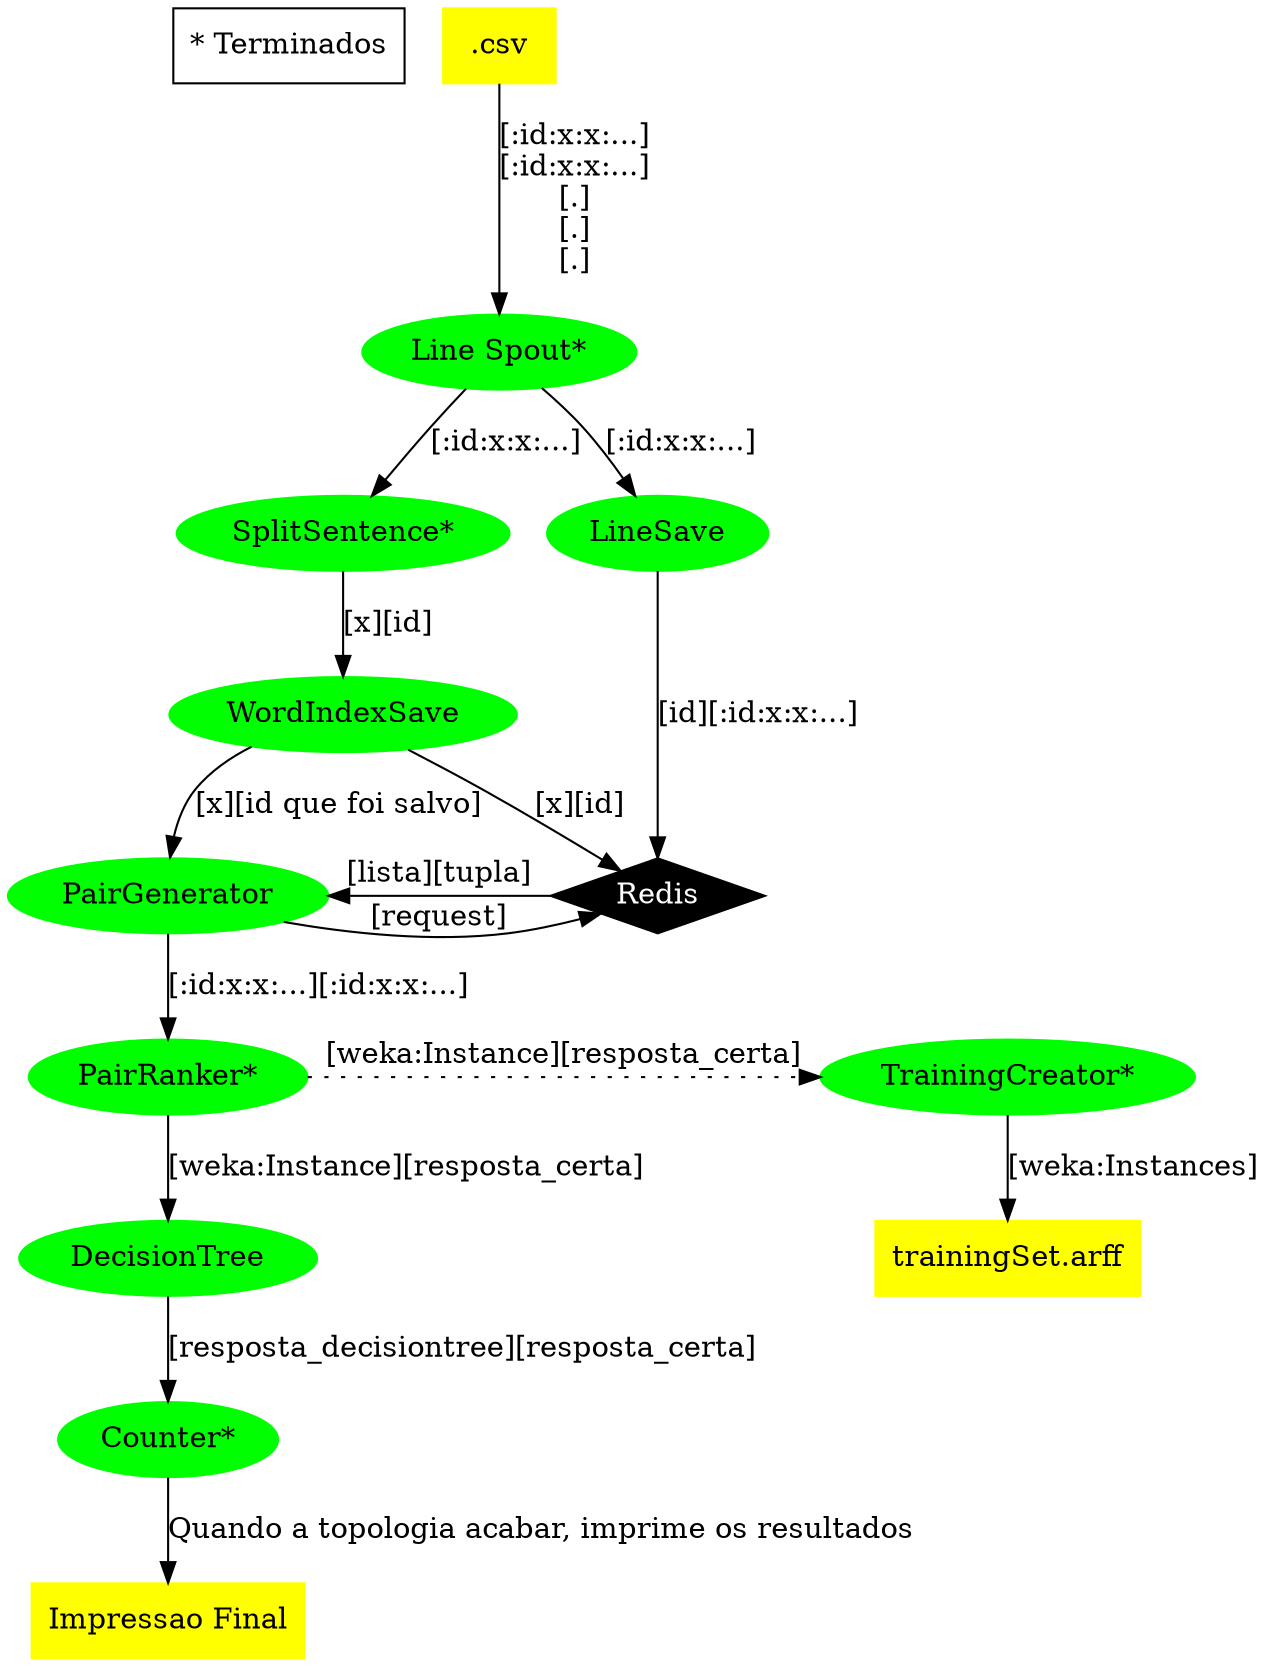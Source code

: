 digraph projeto_topology {
    node [style="filled"]
    comments [shape="box" fillcolor="white" label="* Terminados"]

    //files
    {
        node [shape="box" color="yellow"]
        csv [label=".csv"]
        impressaofinal [label="Impressao Final"]
        trainingset [label="trainingSet.arff"]
    }
    //spouts and bolts
    {
        node [shape="ellipse" color="green"]
        linespout [label="Line Spout*", comment="teste"]
        splitsentence [label="SplitSentence*"]
        linesave [label="LineSave"]
        wordindexsave [label="WordIndexSave"]
        pairranker [label="PairRanker*"]
        pairgenerator [label="PairGenerator"]
        decisiontree [label="DecisionTree"]
        counter [label="Counter*"]
        trainingcreator [label="TrainingCreator*"]
    }
    //programas
    {
        node [shape="trapezium" color="orange"]
    }

    //outros
    {
        node [shape="diamond" color="black" fontcolor="white"]
        redis [label="Redis"]
    }

    //ligações
    {
        csv -> linespout [label="[:id:x:x:...]\n[:id:x:x:...]\n[.]\n[.]\n[.]"]
        linespout -> splitsentence [label="[:id:x:x:...]"]
        linespout -> linesave [label="[:id:x:x:...]"]
        linesave -> redis [label="[id][:id:x:x:...]"]
        splitsentence -> wordindexsave [label="[x][id]"]
        wordindexsave -> redis[label="[x][id]"]
        wordindexsave -> pairgenerator [label="[x][id que foi salvo]"]
        pairgenerator -> redis [label="[request]"]
        redis -> pairgenerator [label="[lista][tupla]"]
        pairgenerator -> pairranker [label="[:id:x:x:...][:id:x:x:...]"]
        pairranker -> decisiontree [label="[weka:Instance][resposta_certa]"]
        pairranker -> trainingcreator [label="[weka:Instance][resposta_certa]" style="dotted"]
        trainingcreator -> trainingset [label="[weka:Instances]"]
        decisiontree -> counter [label="[resposta_decisiontree][resposta_certa]"]
        counter -> impressaofinal [label="Quando a topologia acabar, imprime os resultados"]

    }

    //ranks (posições)
    {
        {rank=same; splitsentence linesave}
        {rank=same; pairgenerator redis}
        {rank=same; pairranker trainingcreator}


    }
}

